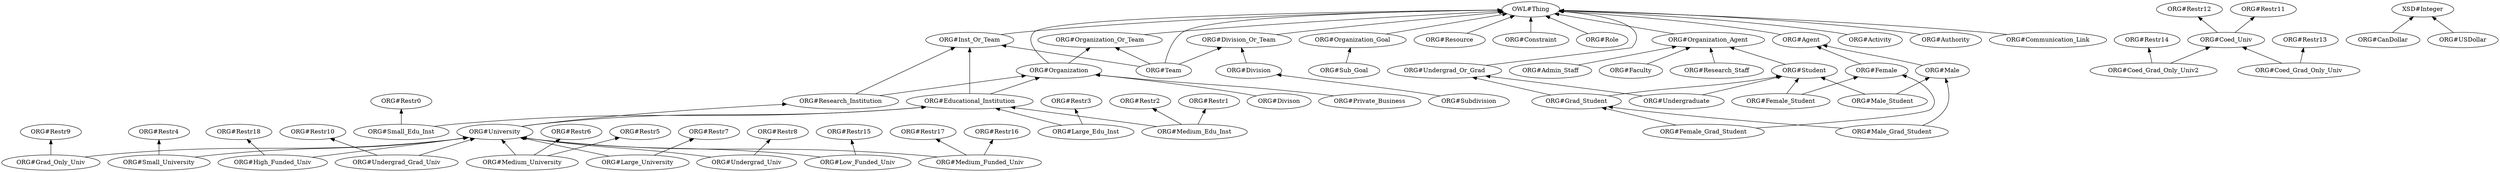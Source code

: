 digraph G {
  graph [
    bb = "0,0,4893,412"
  ];

  edge [
    dir = back
  ];

  "ORG#Organization" [
    width = "2.25",
    pos = "2034,242"
  ];
  "ORG#Grad_Only_Univ" [
    width = "2.72",
    pos = "98,26"
  ];
  "ORG#Coed_Grad_Only_Univ" [
    width = "3.36",
    pos = "4508,242"
  ];
  "ORG#Organization_Goal" [
    width = "2.83",
    pos = "2647,314"
  ];
  "ORG#Research_Institution" [
    width = "2.97",
    pos = "1642,170"
  ];
  "ORG#Small_University" [
    width = "2.67",
    pos = "310,26"
  ];
  "ORG#High_Funded_Univ" [
    width = "2.97",
    pos = "531,26"
  ];
  "ORG#Male_Grad_Student" [
    width = "2.97",
    pos = "3719,98"
  ];
  "ORG#Female_Grad_Student" [
    width = "3.17",
    pos = "3233,98"
  ];
  "ORG#Small_Edu_Inst" [
    width = "2.56",
    pos = "791,98"
  ];
  "ORG#Female_Student" [
    width = "2.56",
    pos = "3499,170"
  ];
  "ORG#Undergrad_Grad_Univ" [
    width = "3.31",
    pos = "775,26"
  ];
  "ORG#Educational_Institution" [
    width = "3.25",
    pos = "1884,170"
  ];
  "ORG#Grad_Student" [
    width = "2.36",
    pos = "3110,170"
  ];
  "ORG#Resource" [
    width = "1.86",
    pos = "2834,314"
  ];
  "ORG#Constraint" [
    width = "1.97",
    pos = "2990,314"
  ];
  "ORG#Faculty" [
    width = "1.69",
    pos = "3197,242"
  ];
  "ORG#Medium_Edu_Inst" [
    width = "2.83",
    pos = "2315,98"
  ];
  "ORG#Division_Or_Team" [
    width = "2.86",
    pos = "2424,314"
  ];
  "ORG#Role" [
    width = "1.44",
    pos = "3131,314"
  ];
  "ORG#Male_Student" [
    width = "2.33",
    pos = "3693,170"
  ];
  "ORG#Large_University" [
    width = "2.69",
    pos = "1241,26"
  ];
  "ORG#Student" [
    width = "1.72",
    pos = "3536,242"
  ];
  "ORG#Research_Staff" [
    width = "2.5",
    pos = "3366,242"
  ];
  "ORG#Organization_Agent" [
    width = "2.97",
    pos = "3346,314"
  ];
  "ORG#Undergraduate" [
    width = "2.44",
    pos = "3301,170"
  ];
  "ORG#Restr9" [
    width = "1.61",
    pos = "98,98"
  ];
  "ORG#Restr8" [
    width = "1.58",
    pos = "1520,98"
  ];
  "ORG#Sub_Goal" [
    width = "1.94",
    pos = "2626,242"
  ];
  "ORG#Team" [
    width = "1.53",
    pos = "2223,242"
  ];
  "ORG#Restr7" [
    width = "1.61",
    pos = "1387,98"
  ];
  "ORG#Restr6" [
    width = "1.61",
    pos = "1121,98"
  ];
  "ORG#Activity" [
    width = "1.78",
    pos = "3667,314"
  ];
  "ORG#Restr5" [
    width = "1.58",
    pos = "1254,98"
  ];
  "ORG#Restr4" [
    width = "1.61",
    pos = "310,98"
  ];
  "ORG#Restr3" [
    width = "1.58",
    pos = "2076,170"
  ];
  "ORG#Restr2" [
    width = "1.61",
    pos = "2209,170"
  ];
  "ORG#Restr1" [
    width = "1.56",
    pos = "2341,170"
  ];
  "ORG#Restr0" [
    width = "1.61",
    pos = "791,170"
  ];
  "ORG#Medium_University" [
    width = "2.97",
    pos = "1019,26"
  ];
  "XSD#Integer" [
    width = "1.61",
    pos = "4746,386"
  ];
  "ORG#Inst_Or_Team" [
    width = "2.42",
    pos = "1884,314"
  ];
  "ORG#Medium_Funded_Univ" [
    width = "3.31",
    pos = "1915,26"
  ];
  "ORG#Admin_Staff" [
    width = "2.31",
    pos = "3035,242"
  ];
  "ORG#CanDollar" [
    width = "1.97",
    pos = "4668,314"
  ];
  "ORG#University" [
    width = 2,
    pos = "973,98"
  ];
  "ORG#Undergrad_Or_Grad" [
    width = "3.06",
    pos = "2824,242"
  ];
  "ORG#Authority" [
    width = "1.94",
    pos = "3819,314"
  ];
  "ORG#Male" [
    width = "1.47",
    pos = "3807,242"
  ];
  "OWL#Thing" [
    width = "1.61",
    pos = "2990,386"
  ];
  "ORG#Divison" [
    width = "1.72",
    pos = "2477,170"
  ];
  "ORG#Subdivision" [
    width = "2.08",
    pos = "2838,170"
  ];
  "ORG#Undergrad_Univ" [
    width = "2.67",
    pos = "1452,26"
  ];
  "ORG#Female" [
    width = "1.67",
    pos = "3676,242"
  ];
  "ORG#Large_Edu_Inst" [
    width = "2.58",
    pos = "2102,98"
  ];
  "ORG#Coed_Univ" [
    width = "2.11",
    pos = "4365,314"
  ];
  "ORG#Communication_Link" [
    width = "3.14",
    pos = "4020,314"
  ];
  "ORG#Restr18" [
    width = "1.67",
    pos = "483,98"
  ];
  "ORG#Restr17" [
    width = "1.67",
    pos = "1793,98"
  ];
  "ORG#Restr16" [
    width = "1.67",
    pos = "1931,98"
  ];
  "ORG#Low_Funded_Univ" [
    width = "2.94",
    pos = "1672,26"
  ];
  "ORG#Restr15" [
    width = "1.67",
    pos = "1655,98"
  ];
  "ORG#Restr14" [
    width = "1.67",
    pos = "4211,314"
  ];
  "ORG#Coed_Grad_Only_Univ2" [
    width = "3.47",
    pos = "4222,242"
  ];
  "ORG#Restr13" [
    width = "1.67",
    pos = "4519,314"
  ];
  "ORG#Restr12" [
    width = "1.67",
    pos = "4297,386"
  ];
  "ORG#Restr11" [
    width = "1.64",
    pos = "4434,386"
  ];
  "ORG#Restr10" [
    width = "1.67",
    pos = "621,98"
  ];
  "ORG#USDollar" [
    width = "1.89",
    pos = "4825,314"
  ];
  "ORG#Organization_Or_Team" [
    width = "3.31",
    pos = "2146,314"
  ];
  "ORG#Division" [
    width = "1.78",
    pos = "2462,242"
  ];
  "ORG#Agent" [
    width = "1.58",
    pos = "3528,314"
  ];
  "ORG#Private_Business" [
    width = "2.61",
    pos = "2651,170"
  ];
  "ORG#Inst_Or_Team" -> "ORG#Research_Institution" [
    pos = "s,1855,297 1846,292 1798,263 1715,213 1671,188"
  ];
  "OWL#Thing" -> "ORG#Authority" [
    pos = "s,3048,385 3058,385 3191,381 3490,369 3740,332 3749,330 3759,329 3768,326"
  ];
  "ORG#University" -> "ORG#Medium_Funded_Univ" [
    pos = "s,1024,85 1034,83 1041,82 1047,81 1054,80 1378,36 1463,74 1787,44 1801,43 1816,41 1831,39"
  ];
  "ORG#Organization_Agent" -> "ORG#Admin_Staff" [
    pos = "s,3283,299 3273,297 3218,284 3143,266 3092,255"
  ];
  "OWL#Thing" -> "ORG#Communication_Link" [
    pos = "s,3048,384 3058,384 3209,379 3585,364 3898,332 3912,331 3926,329 3940,327"
  ];
  "ORG#Agent" -> "ORG#Female" [
    pos = "s,3559,299 3568,295 3592,283 3623,268 3645,257"
  ];
  "ORG#Organization" -> "ORG#Research_Institution" [
    pos = "s,1971,231 1961,229 1890,216 1785,196 1715,183"
  ];
  "OWL#Thing" -> "ORG#Role" [
    pos = "s,3020,371 3029,366 3052,354 3081,340 3101,329"
  ];
  "OWL#Thing" -> "ORG#Resource" [
    pos = "s,2957,371 2948,367 2923,355 2891,341 2868,330"
  ];
  "ORG#University" -> "ORG#Undergrad_Grad_Univ" [
    pos = "s,932,83 922,79 891,68 851,54 821,43"
  ];
  "ORG#Coed_Univ" -> "ORG#Coed_Grad_Only_Univ" [
    pos = "s,4397,298 4406,293 4427,282 4453,270 4474,259"
  ];
  "ORG#Grad_Student" -> "ORG#Female_Grad_Student" [
    pos = "s,3139,153 3148,148 3166,138 3187,125 3203,116"
  ];
  "ORG#Restr1" -> "ORG#Medium_Edu_Inst" [
    pos = "s,2334,152 2331,142 2327,134 2324,124 2322,116"
  ];
  "ORG#Research_Institution" -> "ORG#University" [
    pos = "s,1540,164 1530,163 1411,156 1219,141 1054,116 1045,114 1035,113 1025,110"
  ];
  "ORG#Division_Or_Team" -> "ORG#Division" [
    pos = "s,2434,296 2439,287 2444,278 2449,268 2453,260"
  ];
  "OWL#Thing" -> "ORG#Division_Or_Team" [
    pos = "s,2935,380 2925,379 2836,370 2675,351 2536,332 2524,330 2511,328 2499,326"
  ];
  "ORG#Educational_Institution" -> "ORG#Medium_Edu_Inst" [
    pos = "s,1963,157 1973,155 2053,142 2167,122 2241,110"
  ];
  "ORG#Restr11" -> "ORG#Coed_Univ" [
    pos = "s,4417,369 4410,361 4401,351 4391,341 4382,332"
  ];
  "ORG#Restr4" -> "ORG#Small_University" [
    pos = "s,310,80 310,70 310,61 310,52 310,44"
  ];
  "ORG#University" -> "ORG#High_Funded_Univ" [
    pos = "s,921,85 911,83 904,82 898,81 892,80 784,60 756,60 647,44 635,42 622,40 610,38"
  ];
  "ORG#Division" -> "ORG#Subdivision" [
    pos = "s,2513,231 2523,229 2531,227 2539,225 2547,224 2639,206 2663,205 2754,188 2763,186 2773,184 2782,182"
  ];
  "ORG#Educational_Institution" -> "ORG#Large_Edu_Inst" [
    pos = "s,1933,154 1943,151 1978,139 2022,124 2055,114"
  ];
  "ORG#Student" -> "ORG#Female_Student" [
    pos = "s,3527,224 3522,215 3517,206 3512,196 3508,188"
  ];
  "OWL#Thing" -> "ORG#Team" [
    pos = "s,2932,384 2922,382 2917,381 2913,381 2906,380 2900,379 2898,378 2891,378 2882,376 2879,376 2869,376 2648,357 2592,352 2370,336 2358,335 2324,337 2312,332 2308,330 2264,285 2240,259"
  ];
  "ORG#Organization_Agent" -> "ORG#Research_Staff" [
    pos = "s,3351,296 3354,286 3356,277 3359,268 3361,260"
  ];
  "ORG#Organization" -> "ORG#Educational_Institution" [
    pos = "s,2000,226 1991,222 1968,210 1941,198 1920,187"
  ];
  "ORG#Educational_Institution" -> "ORG#Small_Edu_Inst" [
    pos = "s,1802,157 1792,156 1781,154 1769,153 1758,152 1375,116 1275,157 892,116 880,115 868,113 856,111"
  ];
  "ORG#University" -> "ORG#Low_Funded_Univ" [
    pos = "s,1024,85 1034,83 1041,82 1047,81 1054,80 1276,47 1335,69 1557,44 1570,43 1583,41 1597,39"
  ];
  "ORG#Student" -> "ORG#Male_Student" [
    pos = "s,3569,227 3578,223 3603,211 3634,198 3657,186"
  ];
  "ORG#Organization_Or_Team" -> "ORG#Team" [
    pos = "s,2165,296 2172,289 2183,279 2195,268 2205,259"
  ];
  "ORG#Male" -> "ORG#Male_Grad_Student" [
    pos = "s,3816,224 3820,215 3826,196 3830,171 3819,152 3809,134 3791,122 3772,114"
  ];
  "ORG#Restr3" -> "ORG#Large_Edu_Inst" [
    pos = "s,2083,152 2086,142 2090,134 2093,124 2095,116"
  ];
  "ORG#Organization_Agent" -> "ORG#Student" [
    pos = "s,3390,297 3400,294 3431,282 3470,267 3498,256"
  ];
  "ORG#Student" -> "ORG#Undergraduate" [
    pos = "s,3493,229 3483,226 3443,213 3389,197 3350,185"
  ];
  "ORG#University" -> "ORG#Large_University" [
    pos = "s,1022,85 1032,82 1078,70 1141,53 1186,41"
  ];
  "ORG#University" -> "ORG#Undergrad_Univ" [
    pos = "s,1025,86 1035,84 1041,82 1048,81 1054,80 1184,57 1218,63 1347,44 1358,42 1370,40 1382,38"
  ];
  "OWL#Thing" -> "ORG#Organization_Agent" [
    pos = "s,3039,376 3049,374 3111,361 3211,341 3277,328"
  ];
  "XSD#Integer" -> "ORG#CanDollar" [
    pos = "s,4728,369 4720,362 4709,353 4697,341 4687,332"
  ];
  "ORG#Coed_Univ" -> "ORG#Coed_Grad_Only_Univ2" [
    pos = "s,4333,298 4324,293 4303,282 4277,270 4257,259"
  ];
  "ORG#Female" -> "ORG#Female_Grad_Student" [
    pos = "s,3724,231 3734,227 3754,219 3775,207 3786,188 3795,174 3797,163 3786,152 3772,136 3496,115 3339,105"
  ];
  "ORG#University" -> "ORG#Grad_Only_Univ" [
    pos = "s,923,85 913,83 906,82 899,81 892,80 590,38 509,77 205,44 193,42 180,41 168,39"
  ];
  "ORG#University" -> "ORG#Medium_University" [
    pos = "s,984,80 989,72 995,62 1002,52 1007,44"
  ];
  "ORG#Undergrad_Or_Grad" -> "ORG#Grad_Student" [
    pos = "s,2884,227 2894,225 2944,212 3009,195 3055,184"
  ];
  "ORG#Organization_Or_Team" -> "ORG#Organization" [
    pos = "s,2119,296 2110,291 2094,280 2075,268 2061,259"
  ];
  "XSD#Integer" -> "ORG#USDollar" [
    pos = "s,4765,369 4773,362 4783,352 4796,341 4806,331"
  ];
  "OWL#Thing" -> "ORG#Agent" [
    pos = "s,3047,382 3057,381 3149,375 3319,359 3462,332 3470,330 3478,328 3486,326"
  ];
  "OWL#Thing" -> "ORG#Constraint" [
    pos = "s,2990,368 2990,358 2990,349 2990,340 2990,332"
  ];
  "ORG#Restr5" -> "ORG#Medium_University" [
    pos = "s,1213,85 1203,82 1164,70 1110,54 1071,42"
  ];
  "ORG#Restr17" -> "ORG#Medium_Funded_Univ" [
    pos = "s,1820,82 1829,77 1847,66 1868,53 1885,44"
  ];
  "ORG#Organization" -> "ORG#Divison" [
    pos = "s,2102,232 2112,231 2221,215 2402,189 2406,188 2414,186 2423,184 2431,182"
  ];
  "ORG#Restr10" -> "ORG#Undergrad_Grad_Univ" [
    pos = "s,654,83 663,79 687,67 716,54 739,43"
  ];
  "ORG#Educational_Institution" -> "ORG#University" [
    pos = "s,1802,157 1792,156 1781,154 1769,153 1758,152 1447,121 1365,158 1054,116 1044,115 1034,113 1024,111"
  ];
  "OWL#Thing" -> "ORG#Undergrad_Or_Grad" [
    pos = "s,3042,378 3051,374 3055,372 3056,372 3057,372 3059,371 3191,333 3192,332 3202,319 3203,308 3192,296 3156,253 2999,268 2943,260 2931,258 2918,256 2905,254"
  ];
  "ORG#Organization_Goal" -> "ORG#Sub_Goal" [
    pos = "s,2642,296 2639,286 2636,278 2633,268 2631,260"
  ];
  "OWL#Thing" -> "ORG#Activity" [
    pos = "s,3048,384 3058,384 3170,378 3402,364 3594,332 3603,330 3612,328 3621,326"
  ];
  "OWL#Thing" -> "ORG#Organization_Goal" [
    pos = "s,2942,376 2932,374 2872,361 2776,341 2713,328"
  ];
  "ORG#Restr13" -> "ORG#Coed_Grad_Only_Univ" [
    pos = "s,4516,296 4514,286 4513,277 4512,268 4511,260"
  ];
  "ORG#Restr2" -> "ORG#Medium_Edu_Inst" [
    pos = "s,2233,153 2242,147 2257,137 2275,125 2289,116"
  ];
  "ORG#Division_Or_Team" -> "ORG#Team" [
    pos = "s,2379,298 2369,295 2335,282 2290,267 2260,255"
  ];
  "OWL#Thing" -> "ORG#Organization" [
    pos = "s,2932,384 2922,384 2920,384 2919,384 2917,384 2911,383 2023,336 2018,332 2000,312 2013,280 2023,260"
  ];
  "ORG#Female" -> "ORG#Female_Student" [
    pos = "s,3640,227 3630,223 3602,212 3567,198 3539,186"
  ];
  "ORG#Agent" -> "ORG#Male" [
    pos = "s,3571,302 3581,299 3586,298 3590,297 3594,296 3661,278 3679,277 3745,260 3752,258 3759,256 3766,254"
  ];
  "ORG#Restr18" -> "ORG#High_Funded_Univ" [
    pos = "s,495,80 501,72 507,62 514,52 519,44"
  ];
  "ORG#Inst_Or_Team" -> "ORG#Educational_Institution" [
    pos = "s,1884,296 1884,286 1884,257 1884,213 1884,188"
  ];
  "OWL#Thing" -> "ORG#Organization_Or_Team" [
    pos = "s,2933,383 2923,382 2796,375 2515,356 2279,332 2264,330 2249,328 2233,326"
  ];
  "ORG#Male" -> "ORG#Male_Student" [
    pos = "s,3782,226 3773,221 3756,210 3736,197 3720,187"
  ];
  "ORG#Restr14" -> "ORG#Coed_Grad_Only_Univ2" [
    pos = "s,4214,296 4216,286 4217,277 4218,268 4219,260"
  ];
  "ORG#Inst_Or_Team" -> "ORG#Team" [
    pos = "s,1945,301 1955,299 2022,285 2120,263 2177,252"
  ];
  "ORG#Restr12" -> "ORG#Coed_Univ" [
    pos = "s,4313,369 4320,361 4330,351 4340,341 4348,332"
  ];
  "ORG#University" -> "ORG#Small_University" [
    pos = "s,922,85 912,83 905,82 899,81 892,80 682,48 627,69 415,44 403,42 391,41 379,39"
  ];
  "ORG#Restr0" -> "ORG#Small_Edu_Inst" [
    pos = "s,791,152 791,142 791,133 791,124 791,116"
  ];
  "ORG#Restr15" -> "ORG#Low_Funded_Univ" [
    pos = "s,1659,80 1662,70 1664,61 1666,52 1668,44"
  ];
  "ORG#Undergrad_Or_Grad" -> "ORG#Undergraduate" [
    pos = "s,2904,230 2914,228 2924,227 2933,225 2943,224 3059,207 3089,206 3204,188 3215,186 3226,184 3237,182"
  ];
  "ORG#Organization_Agent" -> "ORG#Faculty" [
    pos = "s,3311,297 3302,293 3278,281 3250,268 3229,258"
  ];
  "ORG#Restr9" -> "ORG#Grad_Only_Univ" [
    pos = "s,98,80 98,70 98,61 98,52 98,44"
  ];
  "ORG#Grad_Student" -> "ORG#Male_Grad_Student" [
    pos = "s,3171,157 3181,155 3189,154 3196,153 3204,152 3349,130 3518,114 3622,106"
  ];
  "OWL#Thing" -> "ORG#Inst_Or_Team" [
    pos = "s,2932,385 2922,385 2758,383 2336,372 1985,332 1973,330 1960,328 1948,326"
  ];
  "ORG#Restr7" -> "ORG#Large_University" [
    pos = "s,1356,83 1347,78 1324,67 1296,54 1275,43"
  ];
  "ORG#Restr8" -> "ORG#Undergrad_Univ" [
    pos = "s,1504,81 1497,74 1487,64 1477,53 1469,44"
  ];
  "ORG#Organization" -> "ORG#Private_Business" [
    pos = "s,2100,232 2110,230 2126,228 2143,226 2159,224 2332,203 2376,210 2548,188 2559,186 2571,184 2583,182"
  ];
  "ORG#Restr16" -> "ORG#Medium_Funded_Univ" [
    pos = "s,1927,80 1924,70 1922,61 1920,52 1919,44"
  ];
  "ORG#Student" -> "ORG#Grad_Student" [
    pos = "s,3491,230 3481,228 3475,227 3470,225 3465,224 3351,201 3320,207 3204,188 3194,186 3183,184 3172,182"
  ];
  "ORG#Restr6" -> "ORG#Medium_University" [
    pos = "s,1098,81 1090,75 1075,65 1057,53 1044,44"
  ];
}
